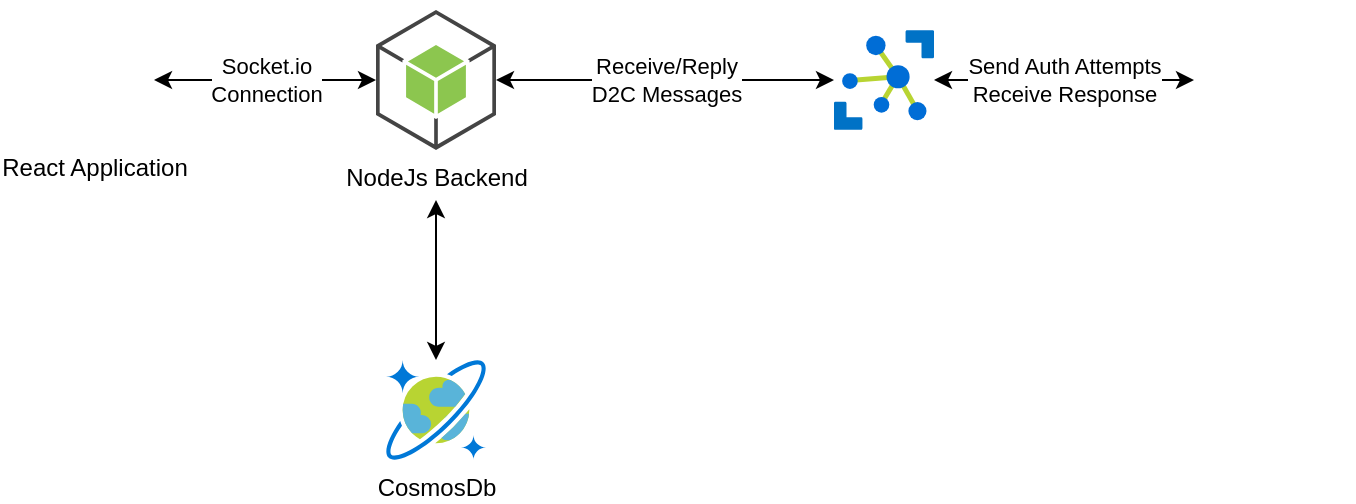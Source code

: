 <mxfile version="12.2.9" type="device" pages="1"><diagram id="K577ijXtSljTF_ZWNwNq" name="Page-1"><mxGraphModel dx="1422" dy="710" grid="1" gridSize="10" guides="1" tooltips="1" connect="1" arrows="1" fold="1" page="1" pageScale="1" pageWidth="850" pageHeight="1100" math="0" shadow="0"><root><mxCell id="0"/><mxCell id="1" parent="0"/><mxCell id="Ebp5V2oqKu8UVnapZtS4-6" value="Socket.io &lt;br&gt;Connection" style="edgeStyle=none;rounded=0;orthogonalLoop=1;jettySize=auto;html=1;startArrow=classic;startFill=1;entryX=0;entryY=0.5;entryDx=0;entryDy=0;entryPerimeter=0;" edge="1" parent="1" source="Ebp5V2oqKu8UVnapZtS4-1" target="Ebp5V2oqKu8UVnapZtS4-2"><mxGeometry relative="1" as="geometry"><mxPoint x="200" y="110" as="targetPoint"/></mxGeometry></mxCell><mxCell id="Ebp5V2oqKu8UVnapZtS4-1" value="React Application" style="shape=image;html=1;verticalAlign=top;verticalLabelPosition=bottom;labelBackgroundColor=#ffffff;imageAspect=0;aspect=fixed;image=https://cdn4.iconfinder.com/data/icons/logos-3/600/React.js_logo-128.png" vertex="1" parent="1"><mxGeometry x="60" y="80" width="60" height="60" as="geometry"/></mxCell><mxCell id="Ebp5V2oqKu8UVnapZtS4-16" value="" style="edgeStyle=none;rounded=0;orthogonalLoop=1;jettySize=auto;html=1;startArrow=classic;startFill=1;" edge="1" parent="1" target="Ebp5V2oqKu8UVnapZtS4-14"><mxGeometry relative="1" as="geometry"><mxPoint x="261" y="170" as="sourcePoint"/><mxPoint x="261" y="225" as="targetPoint"/></mxGeometry></mxCell><mxCell id="Ebp5V2oqKu8UVnapZtS4-2" value="NodeJs Backend" style="outlineConnect=0;dashed=0;verticalLabelPosition=bottom;verticalAlign=top;align=center;html=1;shape=mxgraph.aws3.android;fillColor=#8CC64F;gradientColor=none;" vertex="1" parent="1"><mxGeometry x="231" y="75" width="60" height="70" as="geometry"/></mxCell><mxCell id="Ebp5V2oqKu8UVnapZtS4-9" value="Receive/Reply&lt;br&gt;D2C Messages" style="edgeStyle=none;rounded=0;orthogonalLoop=1;jettySize=auto;html=1;startArrow=classic;startFill=1;entryX=1;entryY=0.5;entryDx=0;entryDy=0;entryPerimeter=0;" edge="1" parent="1" source="Ebp5V2oqKu8UVnapZtS4-7" target="Ebp5V2oqKu8UVnapZtS4-2"><mxGeometry relative="1" as="geometry"><mxPoint x="320" y="110" as="targetPoint"/></mxGeometry></mxCell><mxCell id="Ebp5V2oqKu8UVnapZtS4-7" value="" style="aspect=fixed;html=1;points=[];align=center;image;fontSize=12;image=img/lib/mscae/Azure_IoT_Hub.svg;" vertex="1" parent="1"><mxGeometry x="460" y="85" width="50" height="50" as="geometry"/></mxCell><mxCell id="Ebp5V2oqKu8UVnapZtS4-13" value="Send Auth Attempts&lt;br&gt;Receive Response" style="edgeStyle=none;rounded=0;orthogonalLoop=1;jettySize=auto;html=1;startArrow=classic;startFill=1;" edge="1" parent="1" source="Ebp5V2oqKu8UVnapZtS4-11" target="Ebp5V2oqKu8UVnapZtS4-7"><mxGeometry relative="1" as="geometry"><mxPoint x="485" y="160" as="targetPoint"/></mxGeometry></mxCell><mxCell id="Ebp5V2oqKu8UVnapZtS4-11" value="" style="shape=image;html=1;verticalAlign=top;verticalLabelPosition=bottom;labelBackgroundColor=#ffffff;imageAspect=0;aspect=fixed;image=https://cdn4.iconfinder.com/data/icons/logos-and-brands/512/272_Raspberry_Pi_logo-128.png" vertex="1" parent="1"><mxGeometry x="640" y="70" width="80" height="80" as="geometry"/></mxCell><mxCell id="Ebp5V2oqKu8UVnapZtS4-14" value="CosmosDb" style="aspect=fixed;html=1;points=[];align=center;image;fontSize=12;image=img/lib/mscae/CosmosDB.svg;" vertex="1" parent="1"><mxGeometry x="236" y="250" width="50" height="50" as="geometry"/></mxCell></root></mxGraphModel></diagram></mxfile>